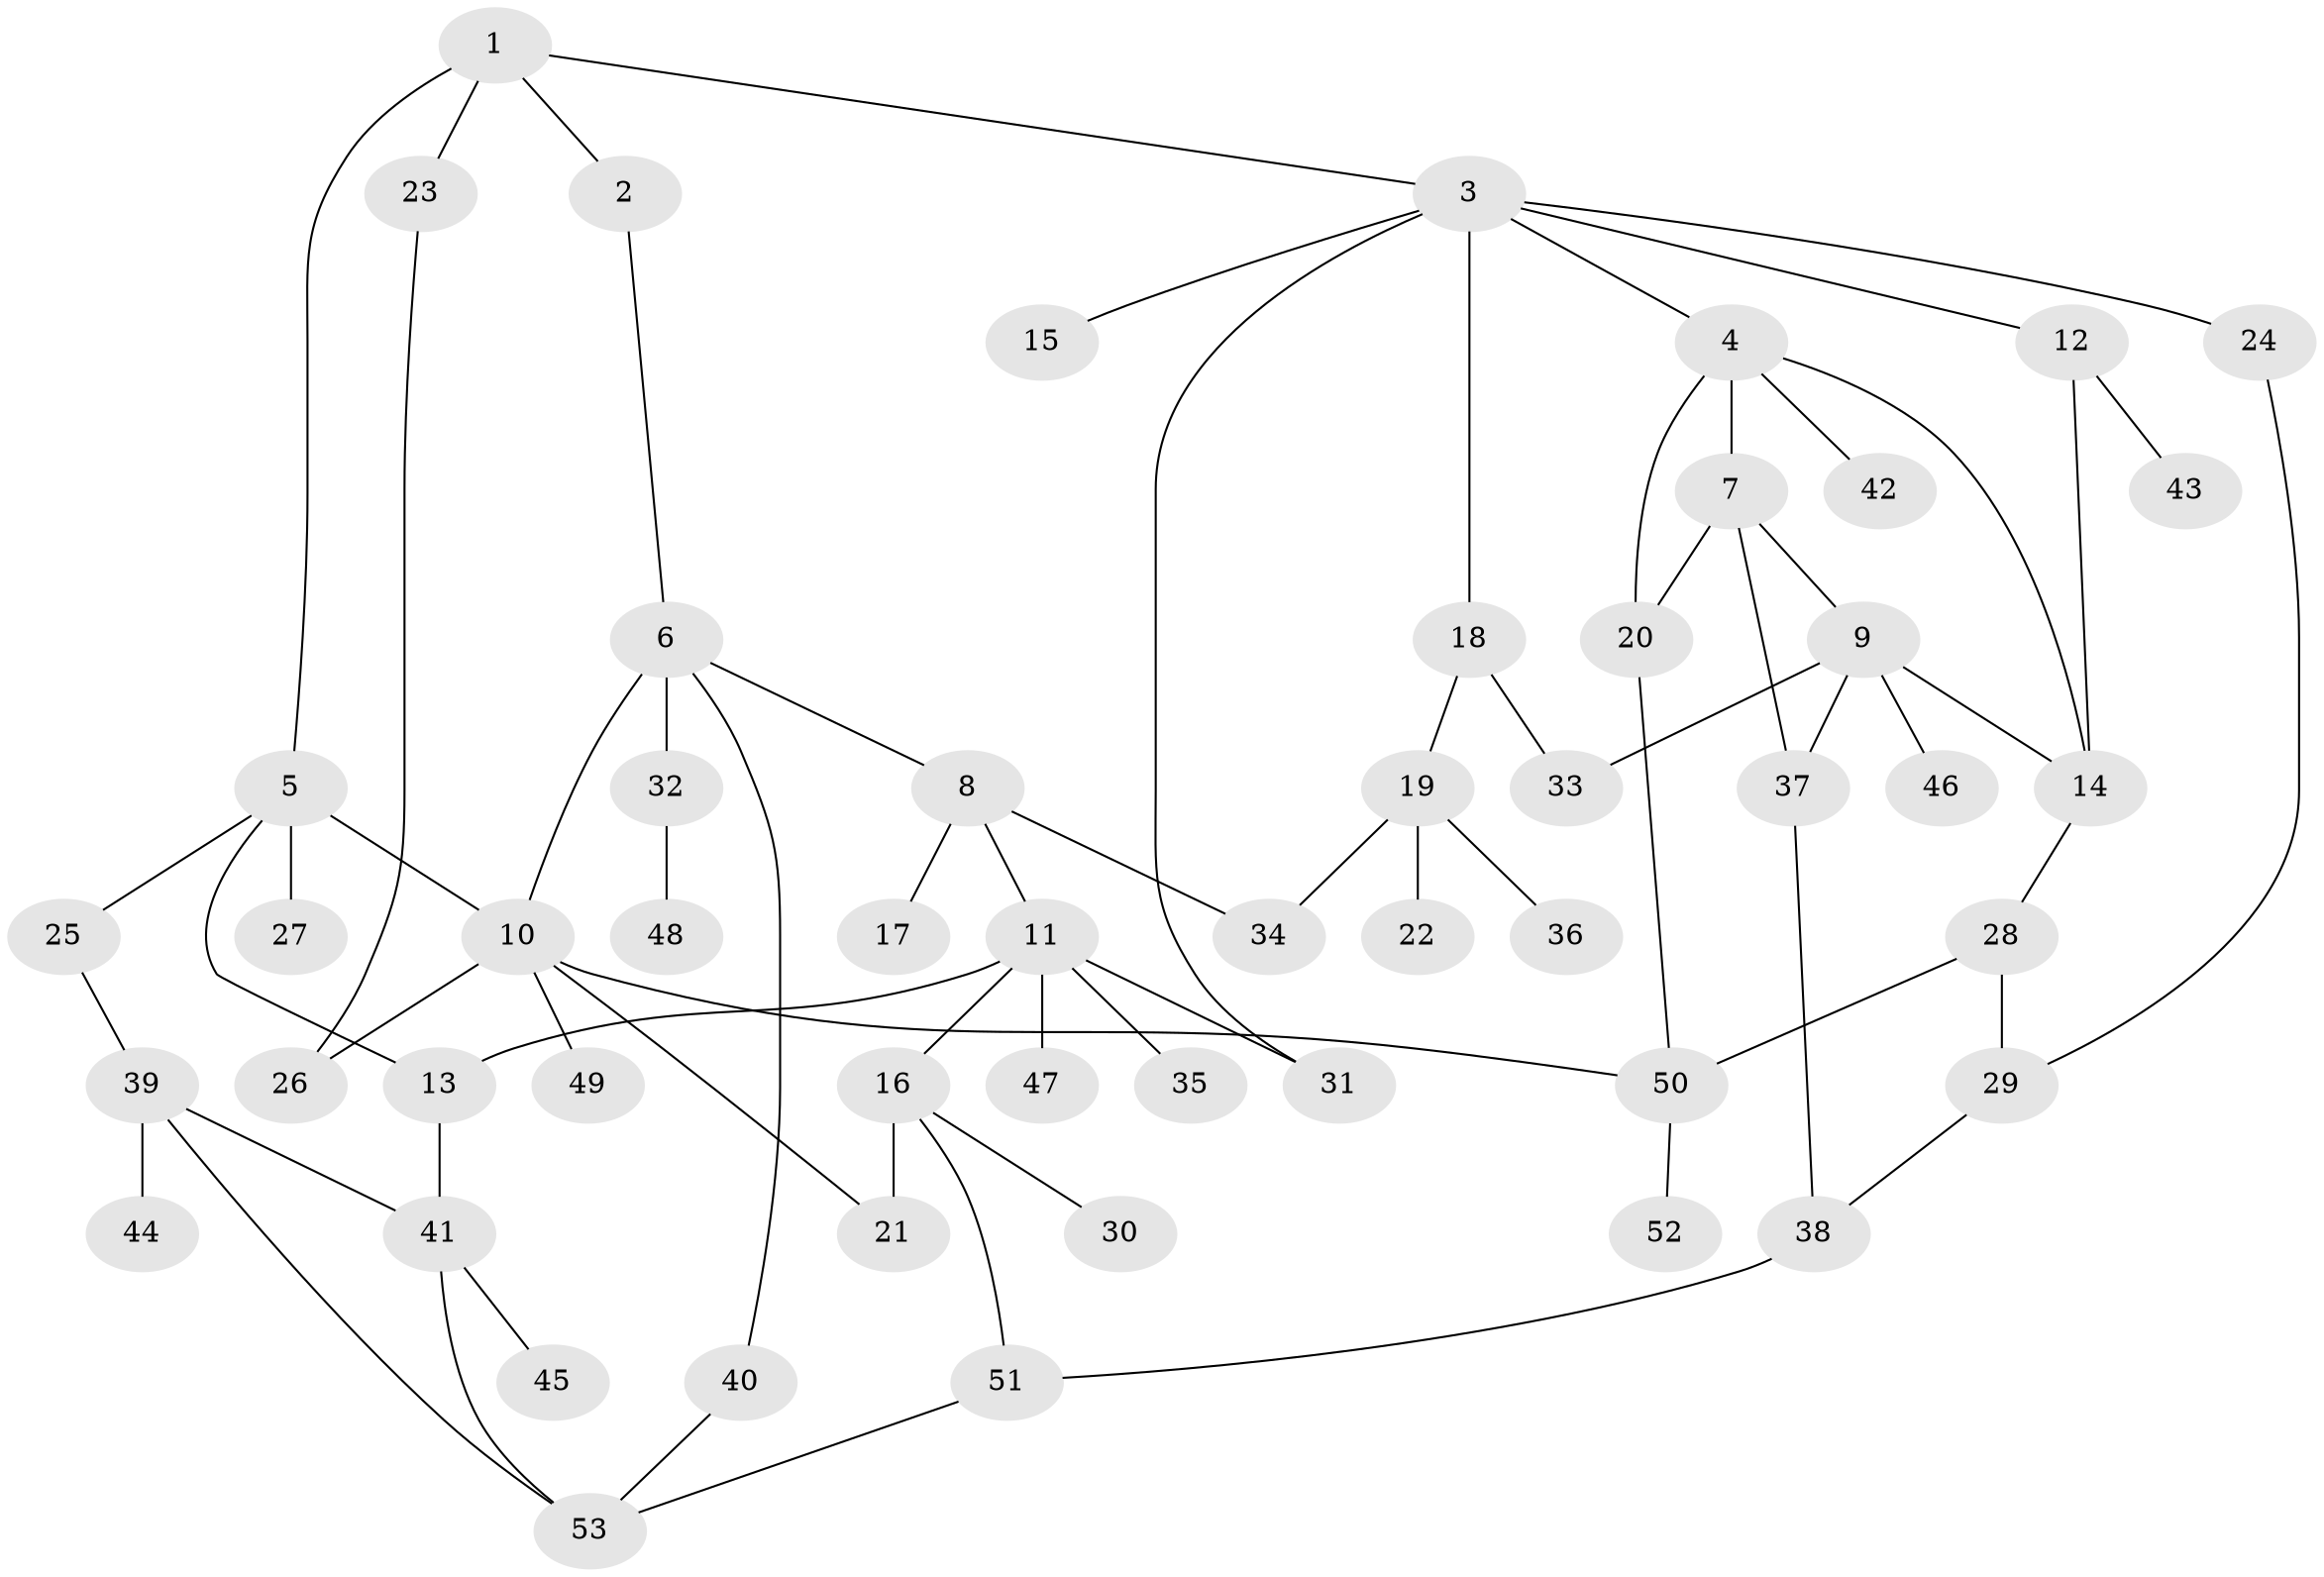 // coarse degree distribution, {9: 0.058823529411764705, 2: 0.17647058823529413, 3: 0.20588235294117646, 6: 0.029411764705882353, 4: 0.17647058823529413, 8: 0.029411764705882353, 5: 0.029411764705882353, 1: 0.29411764705882354}
// Generated by graph-tools (version 1.1) at 2025/23/03/03/25 07:23:33]
// undirected, 53 vertices, 72 edges
graph export_dot {
graph [start="1"]
  node [color=gray90,style=filled];
  1;
  2;
  3;
  4;
  5;
  6;
  7;
  8;
  9;
  10;
  11;
  12;
  13;
  14;
  15;
  16;
  17;
  18;
  19;
  20;
  21;
  22;
  23;
  24;
  25;
  26;
  27;
  28;
  29;
  30;
  31;
  32;
  33;
  34;
  35;
  36;
  37;
  38;
  39;
  40;
  41;
  42;
  43;
  44;
  45;
  46;
  47;
  48;
  49;
  50;
  51;
  52;
  53;
  1 -- 2;
  1 -- 3;
  1 -- 5;
  1 -- 23;
  2 -- 6;
  3 -- 4;
  3 -- 12;
  3 -- 15;
  3 -- 18;
  3 -- 24;
  3 -- 31;
  4 -- 7;
  4 -- 20;
  4 -- 42;
  4 -- 14;
  5 -- 10;
  5 -- 25;
  5 -- 27;
  5 -- 13;
  6 -- 8;
  6 -- 32;
  6 -- 40;
  6 -- 10;
  7 -- 9;
  7 -- 37;
  7 -- 20;
  8 -- 11;
  8 -- 17;
  8 -- 34;
  9 -- 46;
  9 -- 33;
  9 -- 14;
  9 -- 37;
  10 -- 49;
  10 -- 50;
  10 -- 26;
  10 -- 21;
  11 -- 13;
  11 -- 16;
  11 -- 31;
  11 -- 35;
  11 -- 47;
  12 -- 14;
  12 -- 43;
  13 -- 41;
  14 -- 28;
  16 -- 21;
  16 -- 30;
  16 -- 51;
  18 -- 19;
  18 -- 33;
  19 -- 22;
  19 -- 36;
  19 -- 34;
  20 -- 50;
  23 -- 26;
  24 -- 29;
  25 -- 39;
  28 -- 29;
  28 -- 50;
  29 -- 38;
  32 -- 48;
  37 -- 38;
  38 -- 51;
  39 -- 41;
  39 -- 44;
  39 -- 53;
  40 -- 53;
  41 -- 45;
  41 -- 53;
  50 -- 52;
  51 -- 53;
}
